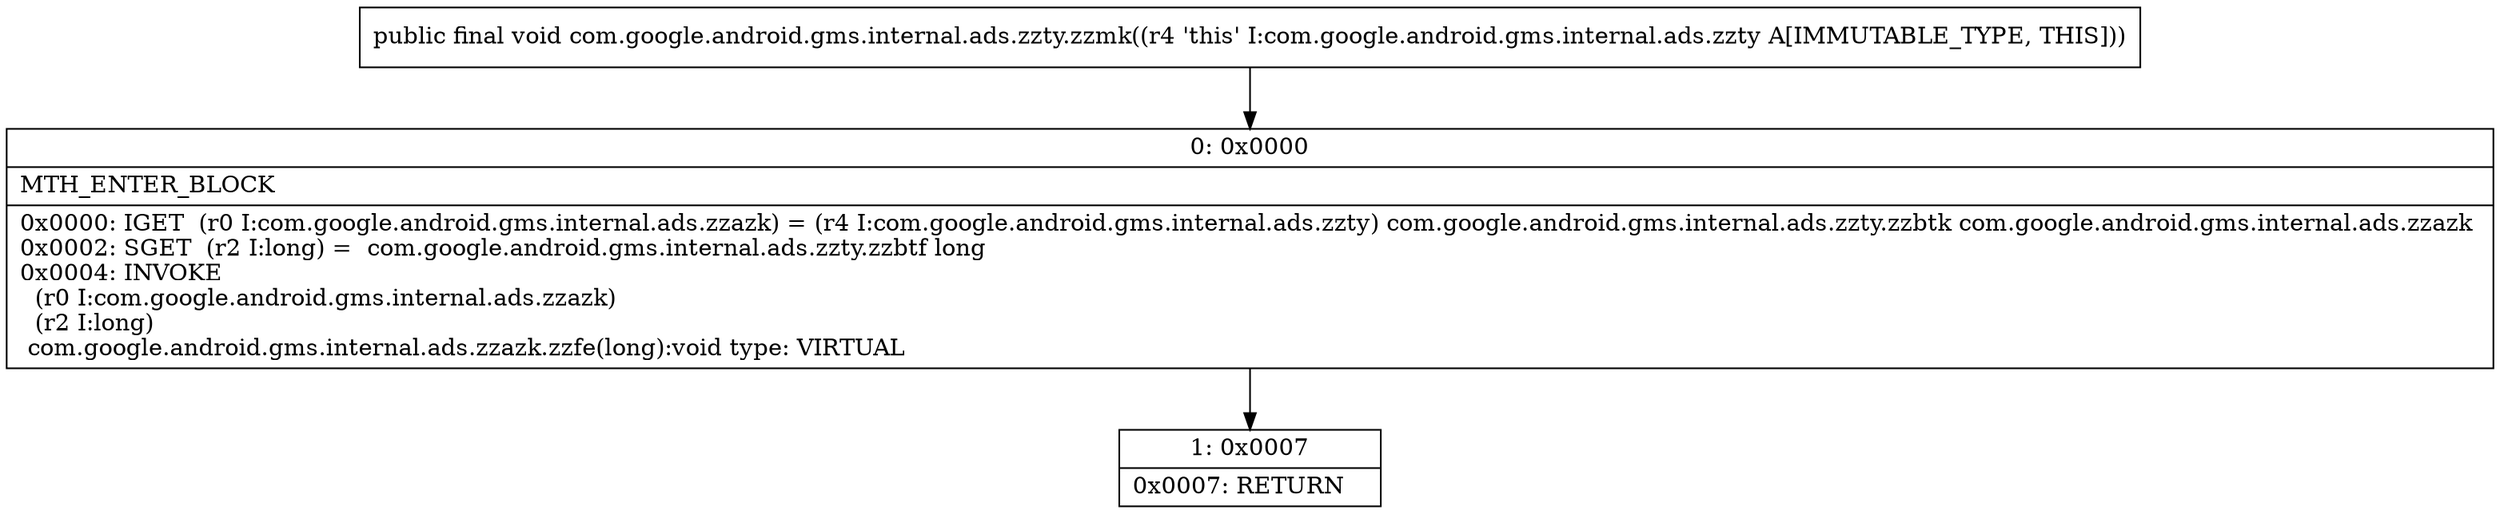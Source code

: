 digraph "CFG forcom.google.android.gms.internal.ads.zzty.zzmk()V" {
Node_0 [shape=record,label="{0\:\ 0x0000|MTH_ENTER_BLOCK\l|0x0000: IGET  (r0 I:com.google.android.gms.internal.ads.zzazk) = (r4 I:com.google.android.gms.internal.ads.zzty) com.google.android.gms.internal.ads.zzty.zzbtk com.google.android.gms.internal.ads.zzazk \l0x0002: SGET  (r2 I:long) =  com.google.android.gms.internal.ads.zzty.zzbtf long \l0x0004: INVOKE  \l  (r0 I:com.google.android.gms.internal.ads.zzazk)\l  (r2 I:long)\l com.google.android.gms.internal.ads.zzazk.zzfe(long):void type: VIRTUAL \l}"];
Node_1 [shape=record,label="{1\:\ 0x0007|0x0007: RETURN   \l}"];
MethodNode[shape=record,label="{public final void com.google.android.gms.internal.ads.zzty.zzmk((r4 'this' I:com.google.android.gms.internal.ads.zzty A[IMMUTABLE_TYPE, THIS])) }"];
MethodNode -> Node_0;
Node_0 -> Node_1;
}

